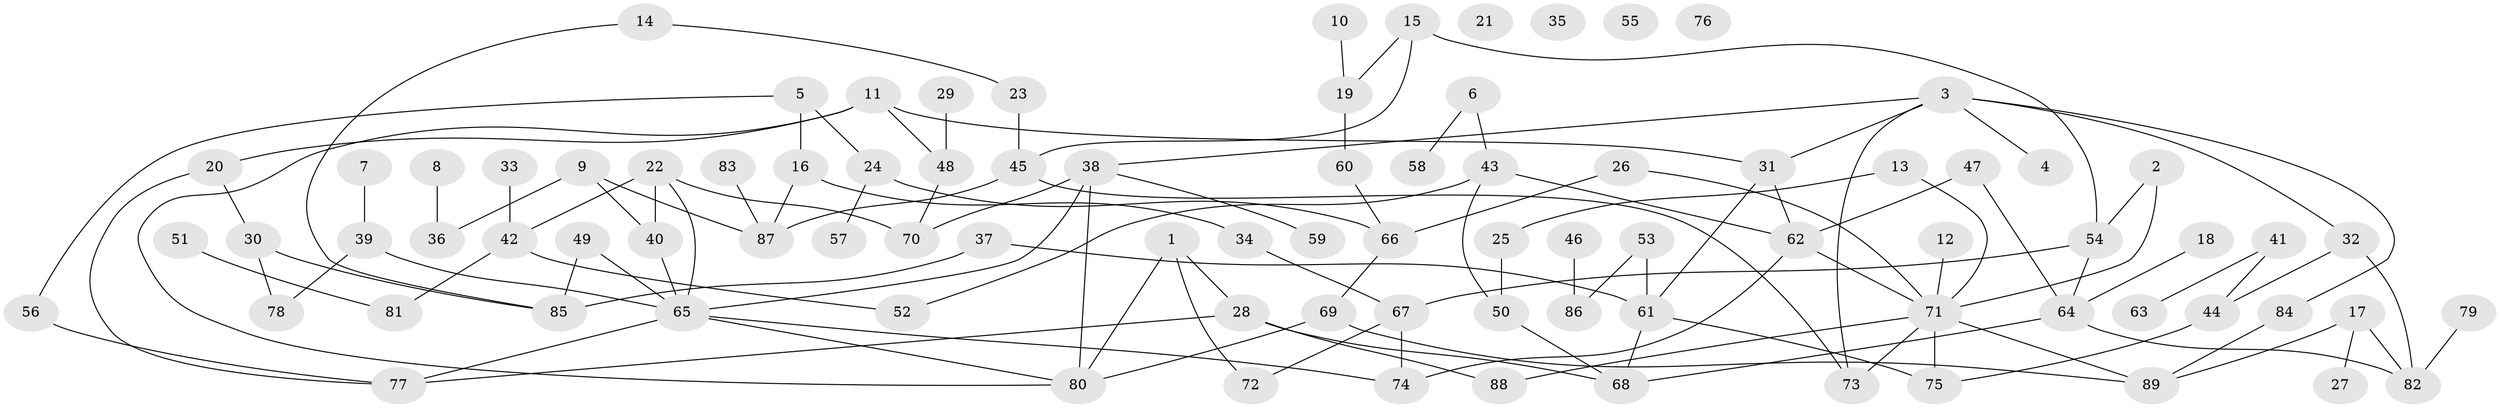 // coarse degree distribution, {3: 0.13636363636363635, 2: 0.25, 11: 0.022727272727272728, 8: 0.09090909090909091, 1: 0.1590909090909091, 6: 0.022727272727272728, 4: 0.13636363636363635, 0: 0.09090909090909091, 5: 0.09090909090909091}
// Generated by graph-tools (version 1.1) at 2025/16/03/04/25 18:16:26]
// undirected, 89 vertices, 119 edges
graph export_dot {
graph [start="1"]
  node [color=gray90,style=filled];
  1;
  2;
  3;
  4;
  5;
  6;
  7;
  8;
  9;
  10;
  11;
  12;
  13;
  14;
  15;
  16;
  17;
  18;
  19;
  20;
  21;
  22;
  23;
  24;
  25;
  26;
  27;
  28;
  29;
  30;
  31;
  32;
  33;
  34;
  35;
  36;
  37;
  38;
  39;
  40;
  41;
  42;
  43;
  44;
  45;
  46;
  47;
  48;
  49;
  50;
  51;
  52;
  53;
  54;
  55;
  56;
  57;
  58;
  59;
  60;
  61;
  62;
  63;
  64;
  65;
  66;
  67;
  68;
  69;
  70;
  71;
  72;
  73;
  74;
  75;
  76;
  77;
  78;
  79;
  80;
  81;
  82;
  83;
  84;
  85;
  86;
  87;
  88;
  89;
  1 -- 28;
  1 -- 72;
  1 -- 80;
  2 -- 54;
  2 -- 71;
  3 -- 4;
  3 -- 31;
  3 -- 32;
  3 -- 38;
  3 -- 73;
  3 -- 84;
  5 -- 16;
  5 -- 24;
  5 -- 56;
  6 -- 43;
  6 -- 58;
  7 -- 39;
  8 -- 36;
  9 -- 36;
  9 -- 40;
  9 -- 87;
  10 -- 19;
  11 -- 20;
  11 -- 31;
  11 -- 48;
  11 -- 80;
  12 -- 71;
  13 -- 25;
  13 -- 71;
  14 -- 23;
  14 -- 85;
  15 -- 19;
  15 -- 45;
  15 -- 54;
  16 -- 34;
  16 -- 87;
  17 -- 27;
  17 -- 82;
  17 -- 89;
  18 -- 64;
  19 -- 60;
  20 -- 30;
  20 -- 77;
  22 -- 40;
  22 -- 42;
  22 -- 65;
  22 -- 70;
  23 -- 45;
  24 -- 57;
  24 -- 66;
  25 -- 50;
  26 -- 66;
  26 -- 71;
  28 -- 68;
  28 -- 77;
  28 -- 88;
  29 -- 48;
  30 -- 78;
  30 -- 85;
  31 -- 61;
  31 -- 62;
  32 -- 44;
  32 -- 82;
  33 -- 42;
  34 -- 67;
  37 -- 61;
  37 -- 85;
  38 -- 59;
  38 -- 65;
  38 -- 70;
  38 -- 80;
  39 -- 65;
  39 -- 78;
  40 -- 65;
  41 -- 44;
  41 -- 63;
  42 -- 52;
  42 -- 81;
  43 -- 50;
  43 -- 52;
  43 -- 62;
  44 -- 75;
  45 -- 73;
  45 -- 87;
  46 -- 86;
  47 -- 62;
  47 -- 64;
  48 -- 70;
  49 -- 65;
  49 -- 85;
  50 -- 68;
  51 -- 81;
  53 -- 61;
  53 -- 86;
  54 -- 64;
  54 -- 67;
  56 -- 77;
  60 -- 66;
  61 -- 68;
  61 -- 75;
  62 -- 71;
  62 -- 74;
  64 -- 68;
  64 -- 82;
  65 -- 74;
  65 -- 77;
  65 -- 80;
  66 -- 69;
  67 -- 72;
  67 -- 74;
  69 -- 80;
  69 -- 89;
  71 -- 73;
  71 -- 75;
  71 -- 88;
  71 -- 89;
  79 -- 82;
  83 -- 87;
  84 -- 89;
}
